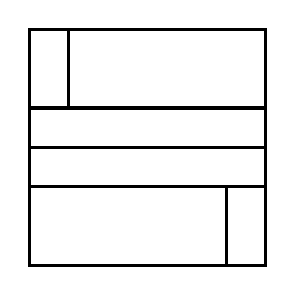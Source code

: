 \begin{tikzpicture}[very thick, scale=.5]
    \draw (0,4) rectangle (1,6);
    \draw (1,4) rectangle (6,6);
    \draw (0,3) rectangle (6,4);
    \draw (0,2) rectangle (6,3);
    \draw (0,0) rectangle (5,2);
    \draw (5,0) rectangle (6,2);
\end{tikzpicture}
